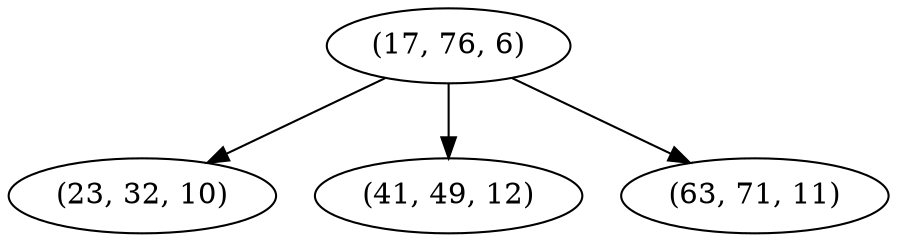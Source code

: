 digraph tree {
    "(17, 76, 6)";
    "(23, 32, 10)";
    "(41, 49, 12)";
    "(63, 71, 11)";
    "(17, 76, 6)" -> "(23, 32, 10)";
    "(17, 76, 6)" -> "(41, 49, 12)";
    "(17, 76, 6)" -> "(63, 71, 11)";
}
